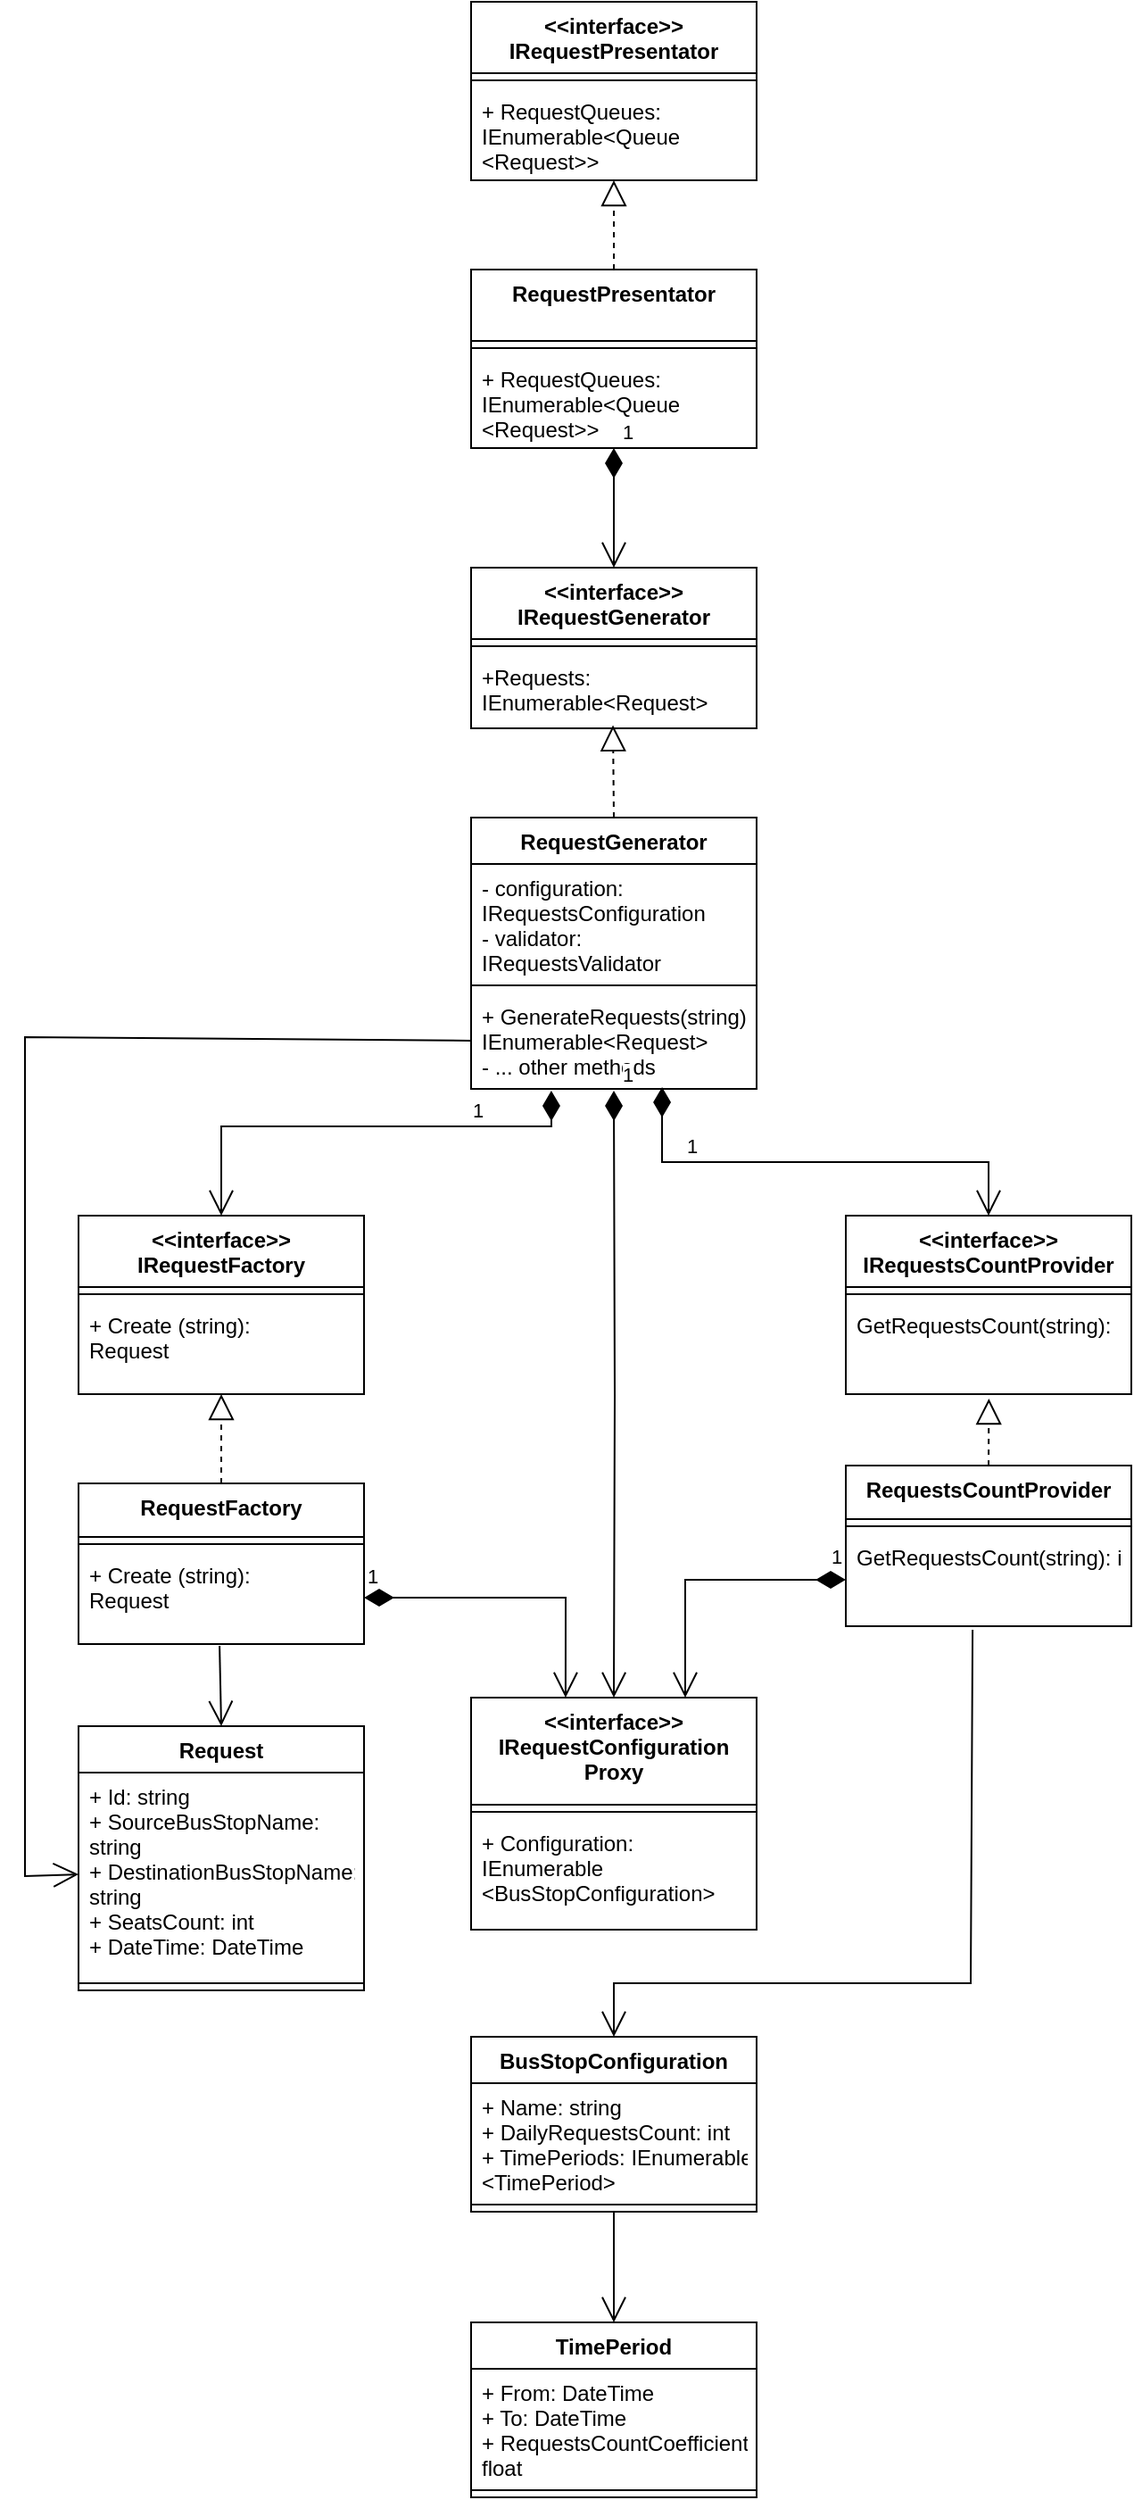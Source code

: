 <mxfile version="20.2.3" type="device"><diagram id="C5RBs43oDa-KdzZeNtuy" name="Page-1"><mxGraphModel dx="1422" dy="754" grid="1" gridSize="10" guides="1" tooltips="1" connect="1" arrows="1" fold="1" page="1" pageScale="1" pageWidth="1169" pageHeight="1654" math="0" shadow="0"><root><mxCell id="WIyWlLk6GJQsqaUBKTNV-0"/><mxCell id="WIyWlLk6GJQsqaUBKTNV-1" parent="WIyWlLk6GJQsqaUBKTNV-0"/><mxCell id="yllveHg9sZ3M6ZhNVliK-0" value="&lt;&lt;interface&gt;&gt;&#10;IRequestGenerator" style="swimlane;fontStyle=1;align=center;verticalAlign=top;childLayout=stackLayout;horizontal=1;startSize=40;horizontalStack=0;resizeParent=1;resizeParentMax=0;resizeLast=0;collapsible=1;marginBottom=0;" parent="WIyWlLk6GJQsqaUBKTNV-1" vertex="1"><mxGeometry x="890" y="827" width="160" height="90" as="geometry"/></mxCell><mxCell id="yllveHg9sZ3M6ZhNVliK-2" value="" style="line;strokeWidth=1;fillColor=none;align=left;verticalAlign=middle;spacingTop=-1;spacingLeft=3;spacingRight=3;rotatable=0;labelPosition=right;points=[];portConstraint=eastwest;" parent="yllveHg9sZ3M6ZhNVliK-0" vertex="1"><mxGeometry y="40" width="160" height="8" as="geometry"/></mxCell><mxCell id="yllveHg9sZ3M6ZhNVliK-3" value="+Requests: &#10;IEnumerable&lt;Request&gt;" style="text;strokeColor=none;fillColor=none;align=left;verticalAlign=top;spacingLeft=4;spacingRight=4;overflow=hidden;rotatable=0;points=[[0,0.5],[1,0.5]];portConstraint=eastwest;" parent="yllveHg9sZ3M6ZhNVliK-0" vertex="1"><mxGeometry y="48" width="160" height="42" as="geometry"/></mxCell><mxCell id="yllveHg9sZ3M6ZhNVliK-4" value="RequestGenerator" style="swimlane;fontStyle=1;align=center;verticalAlign=top;childLayout=stackLayout;horizontal=1;startSize=26;horizontalStack=0;resizeParent=1;resizeParentMax=0;resizeLast=0;collapsible=1;marginBottom=0;" parent="WIyWlLk6GJQsqaUBKTNV-1" vertex="1"><mxGeometry x="890" y="967" width="160" height="152" as="geometry"/></mxCell><mxCell id="yllveHg9sZ3M6ZhNVliK-5" value="- configuration: &#10;IRequestsConfiguration&#10;- validator:&#10;IRequestsValidator" style="text;strokeColor=none;fillColor=none;align=left;verticalAlign=top;spacingLeft=4;spacingRight=4;overflow=hidden;rotatable=0;points=[[0,0.5],[1,0.5]];portConstraint=eastwest;" parent="yllveHg9sZ3M6ZhNVliK-4" vertex="1"><mxGeometry y="26" width="160" height="64" as="geometry"/></mxCell><mxCell id="yllveHg9sZ3M6ZhNVliK-6" value="" style="line;strokeWidth=1;fillColor=none;align=left;verticalAlign=middle;spacingTop=-1;spacingLeft=3;spacingRight=3;rotatable=0;labelPosition=right;points=[];portConstraint=eastwest;" parent="yllveHg9sZ3M6ZhNVliK-4" vertex="1"><mxGeometry y="90" width="160" height="8" as="geometry"/></mxCell><mxCell id="yllveHg9sZ3M6ZhNVliK-7" value="+ GenerateRequests(string):&#10;IEnumerable&lt;Request&gt;&#10;- ... other methods" style="text;strokeColor=none;fillColor=none;align=left;verticalAlign=top;spacingLeft=4;spacingRight=4;overflow=hidden;rotatable=0;points=[[0,0.5],[1,0.5]];portConstraint=eastwest;" parent="yllveHg9sZ3M6ZhNVliK-4" vertex="1"><mxGeometry y="98" width="160" height="54" as="geometry"/></mxCell><mxCell id="yllveHg9sZ3M6ZhNVliK-9" value="" style="endArrow=block;dashed=1;endFill=0;endSize=12;html=1;rounded=0;entryX=0.497;entryY=0.959;entryDx=0;entryDy=0;entryPerimeter=0;exitX=0.5;exitY=0;exitDx=0;exitDy=0;" parent="WIyWlLk6GJQsqaUBKTNV-1" source="yllveHg9sZ3M6ZhNVliK-4" target="yllveHg9sZ3M6ZhNVliK-3" edge="1"><mxGeometry width="160" relative="1" as="geometry"><mxPoint x="1040" y="1117" as="sourcePoint"/><mxPoint x="1200" y="1117" as="targetPoint"/></mxGeometry></mxCell><mxCell id="yllveHg9sZ3M6ZhNVliK-10" value="&lt;&lt;interface&gt;&gt;&#10;IRequestConfiguration&#10;Proxy" style="swimlane;fontStyle=1;align=center;verticalAlign=top;childLayout=stackLayout;horizontal=1;startSize=60;horizontalStack=0;resizeParent=1;resizeParentMax=0;resizeLast=0;collapsible=1;marginBottom=0;" parent="WIyWlLk6GJQsqaUBKTNV-1" vertex="1"><mxGeometry x="890" y="1460" width="160" height="130" as="geometry"/></mxCell><mxCell id="yllveHg9sZ3M6ZhNVliK-12" value="" style="line;strokeWidth=1;fillColor=none;align=left;verticalAlign=middle;spacingTop=-1;spacingLeft=3;spacingRight=3;rotatable=0;labelPosition=right;points=[];portConstraint=eastwest;" parent="yllveHg9sZ3M6ZhNVliK-10" vertex="1"><mxGeometry y="60" width="160" height="8" as="geometry"/></mxCell><mxCell id="yllveHg9sZ3M6ZhNVliK-13" value="+ Configuration: &#10;IEnumerable&#10;&lt;BusStopConfiguration&gt;" style="text;strokeColor=none;fillColor=none;align=left;verticalAlign=top;spacingLeft=4;spacingRight=4;overflow=hidden;rotatable=0;points=[[0,0.5],[1,0.5]];portConstraint=eastwest;" parent="yllveHg9sZ3M6ZhNVliK-10" vertex="1"><mxGeometry y="68" width="160" height="62" as="geometry"/></mxCell><mxCell id="yllveHg9sZ3M6ZhNVliK-14" value="1" style="endArrow=open;html=1;endSize=12;startArrow=diamondThin;startSize=14;startFill=1;edgeStyle=orthogonalEdgeStyle;align=left;verticalAlign=bottom;rounded=0;entryX=0.5;entryY=0;entryDx=0;entryDy=0;exitX=0.669;exitY=0.981;exitDx=0;exitDy=0;exitPerimeter=0;" parent="WIyWlLk6GJQsqaUBKTNV-1" source="yllveHg9sZ3M6ZhNVliK-7" target="wgTP1tdwZQEl5T4USErH-13" edge="1"><mxGeometry x="-0.576" relative="1" as="geometry"><mxPoint x="970" y="1117" as="sourcePoint"/><mxPoint x="1200" y="1137" as="targetPoint"/><mxPoint as="offset"/><Array as="points"><mxPoint x="997" y="1160"/><mxPoint x="1180" y="1160"/></Array></mxGeometry></mxCell><mxCell id="yllveHg9sZ3M6ZhNVliK-19" value="Request" style="swimlane;fontStyle=1;align=center;verticalAlign=top;childLayout=stackLayout;horizontal=1;startSize=26;horizontalStack=0;resizeParent=1;resizeParentMax=0;resizeLast=0;collapsible=1;marginBottom=0;" parent="WIyWlLk6GJQsqaUBKTNV-1" vertex="1"><mxGeometry x="670" y="1476" width="160" height="148" as="geometry"/></mxCell><mxCell id="yllveHg9sZ3M6ZhNVliK-20" value="+ Id: string&#10;+ SourceBusStopName: &#10;string&#10;+ DestinationBusStopName:&#10;string&#10;+ SeatsCount: int&#10;+ DateTime: DateTime" style="text;strokeColor=none;fillColor=none;align=left;verticalAlign=top;spacingLeft=4;spacingRight=4;overflow=hidden;rotatable=0;points=[[0,0.5],[1,0.5]];portConstraint=eastwest;" parent="yllveHg9sZ3M6ZhNVliK-19" vertex="1"><mxGeometry y="26" width="160" height="114" as="geometry"/></mxCell><mxCell id="yllveHg9sZ3M6ZhNVliK-21" value="" style="line;strokeWidth=1;fillColor=none;align=left;verticalAlign=middle;spacingTop=-1;spacingLeft=3;spacingRight=3;rotatable=0;labelPosition=right;points=[];portConstraint=eastwest;" parent="yllveHg9sZ3M6ZhNVliK-19" vertex="1"><mxGeometry y="140" width="160" height="8" as="geometry"/></mxCell><mxCell id="yllveHg9sZ3M6ZhNVliK-24" value="BusStopConfiguration" style="swimlane;fontStyle=1;align=center;verticalAlign=top;childLayout=stackLayout;horizontal=1;startSize=26;horizontalStack=0;resizeParent=1;resizeParentMax=0;resizeLast=0;collapsible=1;marginBottom=0;" parent="WIyWlLk6GJQsqaUBKTNV-1" vertex="1"><mxGeometry x="890" y="1650" width="160" height="98" as="geometry"/></mxCell><mxCell id="yllveHg9sZ3M6ZhNVliK-25" value="+ Name: string&#10;+ DailyRequestsCount: int&#10;+ TimePeriods: IEnumerable&#10;&lt;TimePeriod&gt;" style="text;strokeColor=none;fillColor=none;align=left;verticalAlign=top;spacingLeft=4;spacingRight=4;overflow=hidden;rotatable=0;points=[[0,0.5],[1,0.5]];portConstraint=eastwest;" parent="yllveHg9sZ3M6ZhNVliK-24" vertex="1"><mxGeometry y="26" width="160" height="64" as="geometry"/></mxCell><mxCell id="yllveHg9sZ3M6ZhNVliK-26" value="" style="line;strokeWidth=1;fillColor=none;align=left;verticalAlign=middle;spacingTop=-1;spacingLeft=3;spacingRight=3;rotatable=0;labelPosition=right;points=[];portConstraint=eastwest;" parent="yllveHg9sZ3M6ZhNVliK-24" vertex="1"><mxGeometry y="90" width="160" height="8" as="geometry"/></mxCell><mxCell id="yllveHg9sZ3M6ZhNVliK-27" value="TimePeriod" style="swimlane;fontStyle=1;align=center;verticalAlign=top;childLayout=stackLayout;horizontal=1;startSize=26;horizontalStack=0;resizeParent=1;resizeParentMax=0;resizeLast=0;collapsible=1;marginBottom=0;" parent="WIyWlLk6GJQsqaUBKTNV-1" vertex="1"><mxGeometry x="890" y="1810" width="160" height="98" as="geometry"/></mxCell><mxCell id="yllveHg9sZ3M6ZhNVliK-28" value="+ From: DateTime&#10;+ To: DateTime&#10;+ RequestsCountCoefficient:&#10;float" style="text;strokeColor=none;fillColor=none;align=left;verticalAlign=top;spacingLeft=4;spacingRight=4;overflow=hidden;rotatable=0;points=[[0,0.5],[1,0.5]];portConstraint=eastwest;" parent="yllveHg9sZ3M6ZhNVliK-27" vertex="1"><mxGeometry y="26" width="160" height="64" as="geometry"/></mxCell><mxCell id="yllveHg9sZ3M6ZhNVliK-29" value="" style="line;strokeWidth=1;fillColor=none;align=left;verticalAlign=middle;spacingTop=-1;spacingLeft=3;spacingRight=3;rotatable=0;labelPosition=right;points=[];portConstraint=eastwest;" parent="yllveHg9sZ3M6ZhNVliK-27" vertex="1"><mxGeometry y="90" width="160" height="8" as="geometry"/></mxCell><mxCell id="yllveHg9sZ3M6ZhNVliK-30" value="" style="endArrow=open;endFill=1;endSize=12;html=1;rounded=0;exitX=0.5;exitY=1;exitDx=0;exitDy=0;entryX=0.5;entryY=0;entryDx=0;entryDy=0;" parent="WIyWlLk6GJQsqaUBKTNV-1" source="yllveHg9sZ3M6ZhNVliK-24" target="yllveHg9sZ3M6ZhNVliK-27" edge="1"><mxGeometry width="160" relative="1" as="geometry"><mxPoint x="810" y="1487" as="sourcePoint"/><mxPoint x="970" y="1487" as="targetPoint"/></mxGeometry></mxCell><mxCell id="wgTP1tdwZQEl5T4USErH-0" value="&lt;&lt;interface&gt;&gt;&#10;IRequestFactory" style="swimlane;fontStyle=1;align=center;verticalAlign=top;childLayout=stackLayout;horizontal=1;startSize=40;horizontalStack=0;resizeParent=1;resizeParentMax=0;resizeLast=0;collapsible=1;marginBottom=0;" parent="WIyWlLk6GJQsqaUBKTNV-1" vertex="1"><mxGeometry x="670" y="1190" width="160" height="100" as="geometry"/></mxCell><mxCell id="wgTP1tdwZQEl5T4USErH-1" value="" style="line;strokeWidth=1;fillColor=none;align=left;verticalAlign=middle;spacingTop=-1;spacingLeft=3;spacingRight=3;rotatable=0;labelPosition=right;points=[];portConstraint=eastwest;" parent="wgTP1tdwZQEl5T4USErH-0" vertex="1"><mxGeometry y="40" width="160" height="8" as="geometry"/></mxCell><mxCell id="wgTP1tdwZQEl5T4USErH-2" value="+ Create (string): &#10;Request" style="text;strokeColor=none;fillColor=none;align=left;verticalAlign=top;spacingLeft=4;spacingRight=4;overflow=hidden;rotatable=0;points=[[0,0.5],[1,0.5]];portConstraint=eastwest;" parent="wgTP1tdwZQEl5T4USErH-0" vertex="1"><mxGeometry y="48" width="160" height="52" as="geometry"/></mxCell><mxCell id="wgTP1tdwZQEl5T4USErH-4" value="1" style="endArrow=open;html=1;endSize=12;startArrow=diamondThin;startSize=14;startFill=1;edgeStyle=orthogonalEdgeStyle;align=left;verticalAlign=bottom;rounded=0;entryX=0.5;entryY=0;entryDx=0;entryDy=0;exitX=0.281;exitY=1.019;exitDx=0;exitDy=0;exitPerimeter=0;" parent="WIyWlLk6GJQsqaUBKTNV-1" source="yllveHg9sZ3M6ZhNVliK-7" target="wgTP1tdwZQEl5T4USErH-0" edge="1"><mxGeometry x="-0.485" relative="1" as="geometry"><mxPoint x="980" y="1150" as="sourcePoint"/><mxPoint x="980" y="1227" as="targetPoint"/><mxPoint as="offset"/><Array as="points"><mxPoint x="935" y="1140"/><mxPoint x="750" y="1140"/></Array></mxGeometry></mxCell><mxCell id="wgTP1tdwZQEl5T4USErH-8" value="RequestFactory" style="swimlane;fontStyle=1;align=center;verticalAlign=top;childLayout=stackLayout;horizontal=1;startSize=30;horizontalStack=0;resizeParent=1;resizeParentMax=0;resizeLast=0;collapsible=1;marginBottom=0;" parent="WIyWlLk6GJQsqaUBKTNV-1" vertex="1"><mxGeometry x="670" y="1340" width="160" height="90" as="geometry"/></mxCell><mxCell id="wgTP1tdwZQEl5T4USErH-9" value="" style="line;strokeWidth=1;fillColor=none;align=left;verticalAlign=middle;spacingTop=-1;spacingLeft=3;spacingRight=3;rotatable=0;labelPosition=right;points=[];portConstraint=eastwest;" parent="wgTP1tdwZQEl5T4USErH-8" vertex="1"><mxGeometry y="30" width="160" height="8" as="geometry"/></mxCell><mxCell id="wgTP1tdwZQEl5T4USErH-10" value="+ Create (string):&#10;Request" style="text;strokeColor=none;fillColor=none;align=left;verticalAlign=top;spacingLeft=4;spacingRight=4;overflow=hidden;rotatable=0;points=[[0,0.5],[1,0.5]];portConstraint=eastwest;" parent="wgTP1tdwZQEl5T4USErH-8" vertex="1"><mxGeometry y="38" width="160" height="52" as="geometry"/></mxCell><mxCell id="wgTP1tdwZQEl5T4USErH-11" value="" style="endArrow=block;dashed=1;endFill=0;endSize=12;html=1;rounded=0;exitX=0.5;exitY=0;exitDx=0;exitDy=0;entryX=0.5;entryY=1;entryDx=0;entryDy=0;entryPerimeter=0;" parent="WIyWlLk6GJQsqaUBKTNV-1" source="wgTP1tdwZQEl5T4USErH-8" target="wgTP1tdwZQEl5T4USErH-2" edge="1"><mxGeometry width="160" relative="1" as="geometry"><mxPoint x="1559.252" y="1365" as="sourcePoint"/><mxPoint x="870" y="1293" as="targetPoint"/></mxGeometry></mxCell><mxCell id="wgTP1tdwZQEl5T4USErH-13" value="&lt;&lt;interface&gt;&gt;&#10;IRequestsCountProvider" style="swimlane;fontStyle=1;align=center;verticalAlign=top;childLayout=stackLayout;horizontal=1;startSize=40;horizontalStack=0;resizeParent=1;resizeParentMax=0;resizeLast=0;collapsible=1;marginBottom=0;" parent="WIyWlLk6GJQsqaUBKTNV-1" vertex="1"><mxGeometry x="1100" y="1190" width="160" height="100" as="geometry"/></mxCell><mxCell id="wgTP1tdwZQEl5T4USErH-14" value="" style="line;strokeWidth=1;fillColor=none;align=left;verticalAlign=middle;spacingTop=-1;spacingLeft=3;spacingRight=3;rotatable=0;labelPosition=right;points=[];portConstraint=eastwest;" parent="wgTP1tdwZQEl5T4USErH-13" vertex="1"><mxGeometry y="40" width="160" height="8" as="geometry"/></mxCell><mxCell id="wgTP1tdwZQEl5T4USErH-15" value="GetRequestsCount(string):" style="text;strokeColor=none;fillColor=none;align=left;verticalAlign=top;spacingLeft=4;spacingRight=4;overflow=hidden;rotatable=0;points=[[0,0.5],[1,0.5]];portConstraint=eastwest;" parent="wgTP1tdwZQEl5T4USErH-13" vertex="1"><mxGeometry y="48" width="160" height="52" as="geometry"/></mxCell><mxCell id="wgTP1tdwZQEl5T4USErH-16" value="RequestsCountProvider" style="swimlane;fontStyle=1;align=center;verticalAlign=top;childLayout=stackLayout;horizontal=1;startSize=30;horizontalStack=0;resizeParent=1;resizeParentMax=0;resizeLast=0;collapsible=1;marginBottom=0;" parent="WIyWlLk6GJQsqaUBKTNV-1" vertex="1"><mxGeometry x="1100" y="1330" width="160" height="90" as="geometry"/></mxCell><mxCell id="wgTP1tdwZQEl5T4USErH-17" value="" style="line;strokeWidth=1;fillColor=none;align=left;verticalAlign=middle;spacingTop=-1;spacingLeft=3;spacingRight=3;rotatable=0;labelPosition=right;points=[];portConstraint=eastwest;" parent="wgTP1tdwZQEl5T4USErH-16" vertex="1"><mxGeometry y="30" width="160" height="8" as="geometry"/></mxCell><mxCell id="wgTP1tdwZQEl5T4USErH-18" value="GetRequestsCount(string): int" style="text;strokeColor=none;fillColor=none;align=left;verticalAlign=top;spacingLeft=4;spacingRight=4;overflow=hidden;rotatable=0;points=[[0,0.5],[1,0.5]];portConstraint=eastwest;" parent="wgTP1tdwZQEl5T4USErH-16" vertex="1"><mxGeometry y="38" width="160" height="52" as="geometry"/></mxCell><mxCell id="wgTP1tdwZQEl5T4USErH-19" value="" style="endArrow=block;dashed=1;endFill=0;endSize=12;html=1;rounded=0;entryX=0.501;entryY=1.048;entryDx=0;entryDy=0;entryPerimeter=0;exitX=0.5;exitY=0;exitDx=0;exitDy=0;" parent="WIyWlLk6GJQsqaUBKTNV-1" source="wgTP1tdwZQEl5T4USErH-16" target="wgTP1tdwZQEl5T4USErH-15" edge="1"><mxGeometry width="160" relative="1" as="geometry"><mxPoint x="1459.252" y="1352" as="sourcePoint"/><mxPoint x="1458.72" y="1316.442" as="targetPoint"/></mxGeometry></mxCell><mxCell id="GGF-M479Al4o141AQuiL-1" value="1" style="endArrow=open;html=1;endSize=12;startArrow=diamondThin;startSize=14;startFill=1;edgeStyle=orthogonalEdgeStyle;align=left;verticalAlign=bottom;rounded=0;entryX=0.5;entryY=0;entryDx=0;entryDy=0;" parent="WIyWlLk6GJQsqaUBKTNV-1" target="yllveHg9sZ3M6ZhNVliK-10" edge="1"><mxGeometry x="-1" y="3" relative="1" as="geometry"><mxPoint x="970" y="1120" as="sourcePoint"/><mxPoint x="1250" y="1310" as="targetPoint"/></mxGeometry></mxCell><mxCell id="GGF-M479Al4o141AQuiL-3" value="1" style="endArrow=open;html=1;endSize=12;startArrow=diamondThin;startSize=14;startFill=1;edgeStyle=orthogonalEdgeStyle;align=left;verticalAlign=bottom;rounded=0;exitX=1;exitY=0.5;exitDx=0;exitDy=0;entryX=0.331;entryY=0;entryDx=0;entryDy=0;entryPerimeter=0;" parent="WIyWlLk6GJQsqaUBKTNV-1" source="wgTP1tdwZQEl5T4USErH-10" target="yllveHg9sZ3M6ZhNVliK-10" edge="1"><mxGeometry x="-1" y="3" relative="1" as="geometry"><mxPoint x="1090" y="1310" as="sourcePoint"/><mxPoint x="1250" y="1310" as="targetPoint"/></mxGeometry></mxCell><mxCell id="GGF-M479Al4o141AQuiL-4" value="1" style="endArrow=open;html=1;endSize=12;startArrow=diamondThin;startSize=14;startFill=1;edgeStyle=orthogonalEdgeStyle;align=left;verticalAlign=bottom;rounded=0;entryX=0.75;entryY=0;entryDx=0;entryDy=0;exitX=0;exitY=0.5;exitDx=0;exitDy=0;" parent="WIyWlLk6GJQsqaUBKTNV-1" source="wgTP1tdwZQEl5T4USErH-18" target="yllveHg9sZ3M6ZhNVliK-10" edge="1"><mxGeometry x="-0.872" y="-4" relative="1" as="geometry"><mxPoint x="1090" y="1310" as="sourcePoint"/><mxPoint x="1250" y="1310" as="targetPoint"/><mxPoint as="offset"/></mxGeometry></mxCell><mxCell id="GGF-M479Al4o141AQuiL-5" value="" style="endArrow=open;endFill=1;endSize=12;html=1;rounded=0;exitX=0.444;exitY=1.038;exitDx=0;exitDy=0;exitPerimeter=0;entryX=0.5;entryY=0;entryDx=0;entryDy=0;" parent="WIyWlLk6GJQsqaUBKTNV-1" source="wgTP1tdwZQEl5T4USErH-18" target="yllveHg9sZ3M6ZhNVliK-24" edge="1"><mxGeometry width="160" relative="1" as="geometry"><mxPoint x="1090" y="1410" as="sourcePoint"/><mxPoint x="990" y="1620" as="targetPoint"/><Array as="points"><mxPoint x="1170" y="1620"/><mxPoint x="970" y="1620"/></Array></mxGeometry></mxCell><mxCell id="GGF-M479Al4o141AQuiL-14" value="" style="endArrow=open;endFill=1;endSize=12;html=1;rounded=0;exitX=0.494;exitY=1.019;exitDx=0;exitDy=0;exitPerimeter=0;entryX=0.5;entryY=0;entryDx=0;entryDy=0;" parent="WIyWlLk6GJQsqaUBKTNV-1" source="wgTP1tdwZQEl5T4USErH-10" target="yllveHg9sZ3M6ZhNVliK-19" edge="1"><mxGeometry width="160" relative="1" as="geometry"><mxPoint x="1090" y="1310" as="sourcePoint"/><mxPoint x="1250" y="1310" as="targetPoint"/></mxGeometry></mxCell><mxCell id="GGF-M479Al4o141AQuiL-15" value="" style="endArrow=open;endFill=1;endSize=12;html=1;rounded=0;exitX=0;exitY=0.5;exitDx=0;exitDy=0;entryX=0;entryY=0.5;entryDx=0;entryDy=0;" parent="WIyWlLk6GJQsqaUBKTNV-1" source="yllveHg9sZ3M6ZhNVliK-7" target="yllveHg9sZ3M6ZhNVliK-20" edge="1"><mxGeometry width="160" relative="1" as="geometry"><mxPoint x="1090" y="1310" as="sourcePoint"/><mxPoint x="1250" y="1310" as="targetPoint"/><Array as="points"><mxPoint x="640" y="1090"/><mxPoint x="640" y="1340"/><mxPoint x="640" y="1560"/></Array></mxGeometry></mxCell><mxCell id="GGF-M479Al4o141AQuiL-16" value="&lt;&lt;interface&gt;&gt;&#10;IRequestPresentator&#10;" style="swimlane;fontStyle=1;align=center;verticalAlign=top;childLayout=stackLayout;horizontal=1;startSize=40;horizontalStack=0;resizeParent=1;resizeParentMax=0;resizeLast=0;collapsible=1;marginBottom=0;" parent="WIyWlLk6GJQsqaUBKTNV-1" vertex="1"><mxGeometry x="890" y="510" width="160" height="100" as="geometry"/></mxCell><mxCell id="GGF-M479Al4o141AQuiL-17" value="" style="line;strokeWidth=1;fillColor=none;align=left;verticalAlign=middle;spacingTop=-1;spacingLeft=3;spacingRight=3;rotatable=0;labelPosition=right;points=[];portConstraint=eastwest;" parent="GGF-M479Al4o141AQuiL-16" vertex="1"><mxGeometry y="40" width="160" height="8" as="geometry"/></mxCell><mxCell id="GGF-M479Al4o141AQuiL-18" value="+ RequestQueues: &#10;IEnumerable&lt;Queue&#10;&lt;Request&gt;&gt;" style="text;strokeColor=none;fillColor=none;align=left;verticalAlign=top;spacingLeft=4;spacingRight=4;overflow=hidden;rotatable=0;points=[[0,0.5],[1,0.5]];portConstraint=eastwest;" parent="GGF-M479Al4o141AQuiL-16" vertex="1"><mxGeometry y="48" width="160" height="52" as="geometry"/></mxCell><mxCell id="GGF-M479Al4o141AQuiL-19" value="RequestPresentator" style="swimlane;fontStyle=1;align=center;verticalAlign=top;childLayout=stackLayout;horizontal=1;startSize=40;horizontalStack=0;resizeParent=1;resizeParentMax=0;resizeLast=0;collapsible=1;marginBottom=0;" parent="WIyWlLk6GJQsqaUBKTNV-1" vertex="1"><mxGeometry x="890" y="660" width="160" height="100" as="geometry"/></mxCell><mxCell id="GGF-M479Al4o141AQuiL-20" value="" style="line;strokeWidth=1;fillColor=none;align=left;verticalAlign=middle;spacingTop=-1;spacingLeft=3;spacingRight=3;rotatable=0;labelPosition=right;points=[];portConstraint=eastwest;" parent="GGF-M479Al4o141AQuiL-19" vertex="1"><mxGeometry y="40" width="160" height="8" as="geometry"/></mxCell><mxCell id="GGF-M479Al4o141AQuiL-21" value="+ RequestQueues: &#10;IEnumerable&lt;Queue&#10;&lt;Request&gt;&gt;" style="text;strokeColor=none;fillColor=none;align=left;verticalAlign=top;spacingLeft=4;spacingRight=4;overflow=hidden;rotatable=0;points=[[0,0.5],[1,0.5]];portConstraint=eastwest;" parent="GGF-M479Al4o141AQuiL-19" vertex="1"><mxGeometry y="48" width="160" height="52" as="geometry"/></mxCell><mxCell id="GGF-M479Al4o141AQuiL-22" value="" style="endArrow=block;dashed=1;endFill=0;endSize=12;html=1;rounded=0;exitX=0.5;exitY=0;exitDx=0;exitDy=0;" parent="WIyWlLk6GJQsqaUBKTNV-1" source="GGF-M479Al4o141AQuiL-19" edge="1"><mxGeometry width="160" relative="1" as="geometry"><mxPoint x="1090" y="810" as="sourcePoint"/><mxPoint x="970" y="610" as="targetPoint"/></mxGeometry></mxCell><mxCell id="GGF-M479Al4o141AQuiL-23" value="1" style="endArrow=open;html=1;endSize=12;startArrow=diamondThin;startSize=14;startFill=1;edgeStyle=orthogonalEdgeStyle;align=left;verticalAlign=bottom;rounded=0;entryX=0.5;entryY=0;entryDx=0;entryDy=0;" parent="WIyWlLk6GJQsqaUBKTNV-1" target="yllveHg9sZ3M6ZhNVliK-0" edge="1"><mxGeometry x="-1" y="3" relative="1" as="geometry"><mxPoint x="970" y="760" as="sourcePoint"/><mxPoint x="1250" y="910" as="targetPoint"/><Array as="points"><mxPoint x="970" y="794"/></Array></mxGeometry></mxCell></root></mxGraphModel></diagram></mxfile>